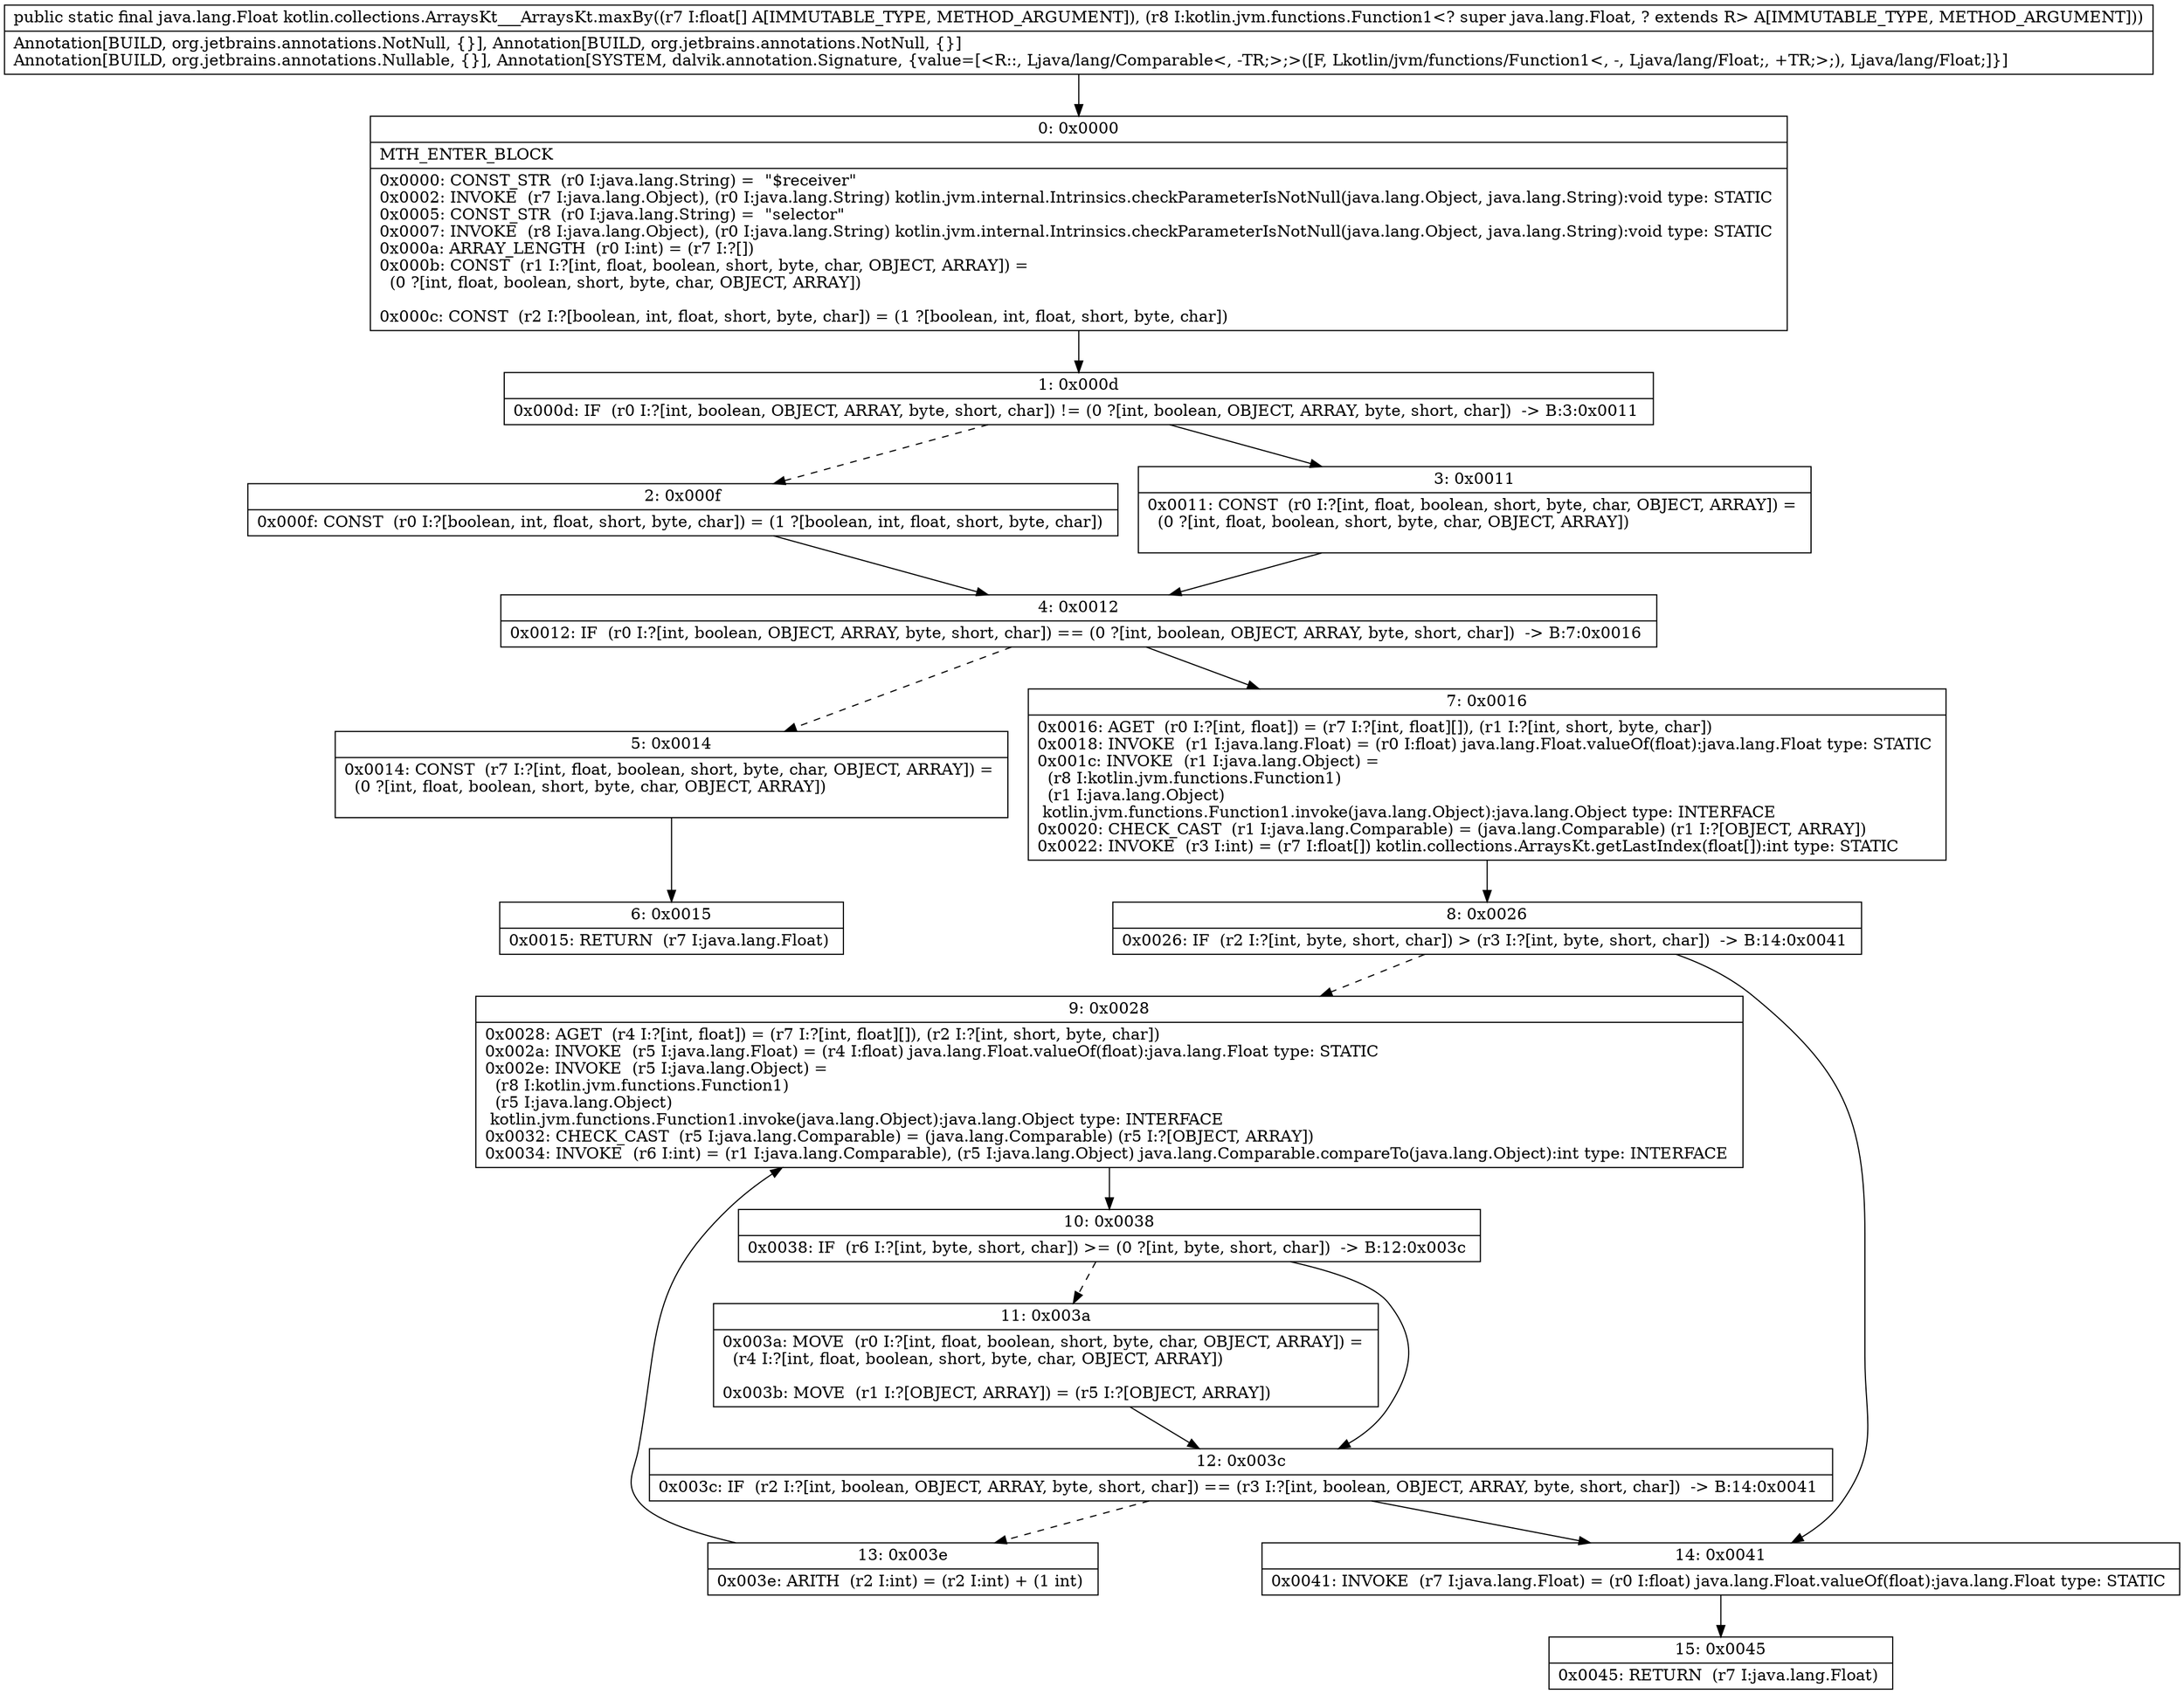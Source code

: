 digraph "CFG forkotlin.collections.ArraysKt___ArraysKt.maxBy([FLkotlin\/jvm\/functions\/Function1;)Ljava\/lang\/Float;" {
Node_0 [shape=record,label="{0\:\ 0x0000|MTH_ENTER_BLOCK\l|0x0000: CONST_STR  (r0 I:java.lang.String) =  \"$receiver\" \l0x0002: INVOKE  (r7 I:java.lang.Object), (r0 I:java.lang.String) kotlin.jvm.internal.Intrinsics.checkParameterIsNotNull(java.lang.Object, java.lang.String):void type: STATIC \l0x0005: CONST_STR  (r0 I:java.lang.String) =  \"selector\" \l0x0007: INVOKE  (r8 I:java.lang.Object), (r0 I:java.lang.String) kotlin.jvm.internal.Intrinsics.checkParameterIsNotNull(java.lang.Object, java.lang.String):void type: STATIC \l0x000a: ARRAY_LENGTH  (r0 I:int) = (r7 I:?[]) \l0x000b: CONST  (r1 I:?[int, float, boolean, short, byte, char, OBJECT, ARRAY]) = \l  (0 ?[int, float, boolean, short, byte, char, OBJECT, ARRAY])\l \l0x000c: CONST  (r2 I:?[boolean, int, float, short, byte, char]) = (1 ?[boolean, int, float, short, byte, char]) \l}"];
Node_1 [shape=record,label="{1\:\ 0x000d|0x000d: IF  (r0 I:?[int, boolean, OBJECT, ARRAY, byte, short, char]) != (0 ?[int, boolean, OBJECT, ARRAY, byte, short, char])  \-\> B:3:0x0011 \l}"];
Node_2 [shape=record,label="{2\:\ 0x000f|0x000f: CONST  (r0 I:?[boolean, int, float, short, byte, char]) = (1 ?[boolean, int, float, short, byte, char]) \l}"];
Node_3 [shape=record,label="{3\:\ 0x0011|0x0011: CONST  (r0 I:?[int, float, boolean, short, byte, char, OBJECT, ARRAY]) = \l  (0 ?[int, float, boolean, short, byte, char, OBJECT, ARRAY])\l \l}"];
Node_4 [shape=record,label="{4\:\ 0x0012|0x0012: IF  (r0 I:?[int, boolean, OBJECT, ARRAY, byte, short, char]) == (0 ?[int, boolean, OBJECT, ARRAY, byte, short, char])  \-\> B:7:0x0016 \l}"];
Node_5 [shape=record,label="{5\:\ 0x0014|0x0014: CONST  (r7 I:?[int, float, boolean, short, byte, char, OBJECT, ARRAY]) = \l  (0 ?[int, float, boolean, short, byte, char, OBJECT, ARRAY])\l \l}"];
Node_6 [shape=record,label="{6\:\ 0x0015|0x0015: RETURN  (r7 I:java.lang.Float) \l}"];
Node_7 [shape=record,label="{7\:\ 0x0016|0x0016: AGET  (r0 I:?[int, float]) = (r7 I:?[int, float][]), (r1 I:?[int, short, byte, char]) \l0x0018: INVOKE  (r1 I:java.lang.Float) = (r0 I:float) java.lang.Float.valueOf(float):java.lang.Float type: STATIC \l0x001c: INVOKE  (r1 I:java.lang.Object) = \l  (r8 I:kotlin.jvm.functions.Function1)\l  (r1 I:java.lang.Object)\l kotlin.jvm.functions.Function1.invoke(java.lang.Object):java.lang.Object type: INTERFACE \l0x0020: CHECK_CAST  (r1 I:java.lang.Comparable) = (java.lang.Comparable) (r1 I:?[OBJECT, ARRAY]) \l0x0022: INVOKE  (r3 I:int) = (r7 I:float[]) kotlin.collections.ArraysKt.getLastIndex(float[]):int type: STATIC \l}"];
Node_8 [shape=record,label="{8\:\ 0x0026|0x0026: IF  (r2 I:?[int, byte, short, char]) \> (r3 I:?[int, byte, short, char])  \-\> B:14:0x0041 \l}"];
Node_9 [shape=record,label="{9\:\ 0x0028|0x0028: AGET  (r4 I:?[int, float]) = (r7 I:?[int, float][]), (r2 I:?[int, short, byte, char]) \l0x002a: INVOKE  (r5 I:java.lang.Float) = (r4 I:float) java.lang.Float.valueOf(float):java.lang.Float type: STATIC \l0x002e: INVOKE  (r5 I:java.lang.Object) = \l  (r8 I:kotlin.jvm.functions.Function1)\l  (r5 I:java.lang.Object)\l kotlin.jvm.functions.Function1.invoke(java.lang.Object):java.lang.Object type: INTERFACE \l0x0032: CHECK_CAST  (r5 I:java.lang.Comparable) = (java.lang.Comparable) (r5 I:?[OBJECT, ARRAY]) \l0x0034: INVOKE  (r6 I:int) = (r1 I:java.lang.Comparable), (r5 I:java.lang.Object) java.lang.Comparable.compareTo(java.lang.Object):int type: INTERFACE \l}"];
Node_10 [shape=record,label="{10\:\ 0x0038|0x0038: IF  (r6 I:?[int, byte, short, char]) \>= (0 ?[int, byte, short, char])  \-\> B:12:0x003c \l}"];
Node_11 [shape=record,label="{11\:\ 0x003a|0x003a: MOVE  (r0 I:?[int, float, boolean, short, byte, char, OBJECT, ARRAY]) = \l  (r4 I:?[int, float, boolean, short, byte, char, OBJECT, ARRAY])\l \l0x003b: MOVE  (r1 I:?[OBJECT, ARRAY]) = (r5 I:?[OBJECT, ARRAY]) \l}"];
Node_12 [shape=record,label="{12\:\ 0x003c|0x003c: IF  (r2 I:?[int, boolean, OBJECT, ARRAY, byte, short, char]) == (r3 I:?[int, boolean, OBJECT, ARRAY, byte, short, char])  \-\> B:14:0x0041 \l}"];
Node_13 [shape=record,label="{13\:\ 0x003e|0x003e: ARITH  (r2 I:int) = (r2 I:int) + (1 int) \l}"];
Node_14 [shape=record,label="{14\:\ 0x0041|0x0041: INVOKE  (r7 I:java.lang.Float) = (r0 I:float) java.lang.Float.valueOf(float):java.lang.Float type: STATIC \l}"];
Node_15 [shape=record,label="{15\:\ 0x0045|0x0045: RETURN  (r7 I:java.lang.Float) \l}"];
MethodNode[shape=record,label="{public static final java.lang.Float kotlin.collections.ArraysKt___ArraysKt.maxBy((r7 I:float[] A[IMMUTABLE_TYPE, METHOD_ARGUMENT]), (r8 I:kotlin.jvm.functions.Function1\<? super java.lang.Float, ? extends R\> A[IMMUTABLE_TYPE, METHOD_ARGUMENT]))  | Annotation[BUILD, org.jetbrains.annotations.NotNull, \{\}], Annotation[BUILD, org.jetbrains.annotations.NotNull, \{\}]\lAnnotation[BUILD, org.jetbrains.annotations.Nullable, \{\}], Annotation[SYSTEM, dalvik.annotation.Signature, \{value=[\<R::, Ljava\/lang\/Comparable\<, \-TR;\>;\>([F, Lkotlin\/jvm\/functions\/Function1\<, \-, Ljava\/lang\/Float;, +TR;\>;), Ljava\/lang\/Float;]\}]\l}"];
MethodNode -> Node_0;
Node_0 -> Node_1;
Node_1 -> Node_2[style=dashed];
Node_1 -> Node_3;
Node_2 -> Node_4;
Node_3 -> Node_4;
Node_4 -> Node_5[style=dashed];
Node_4 -> Node_7;
Node_5 -> Node_6;
Node_7 -> Node_8;
Node_8 -> Node_9[style=dashed];
Node_8 -> Node_14;
Node_9 -> Node_10;
Node_10 -> Node_11[style=dashed];
Node_10 -> Node_12;
Node_11 -> Node_12;
Node_12 -> Node_13[style=dashed];
Node_12 -> Node_14;
Node_13 -> Node_9;
Node_14 -> Node_15;
}

